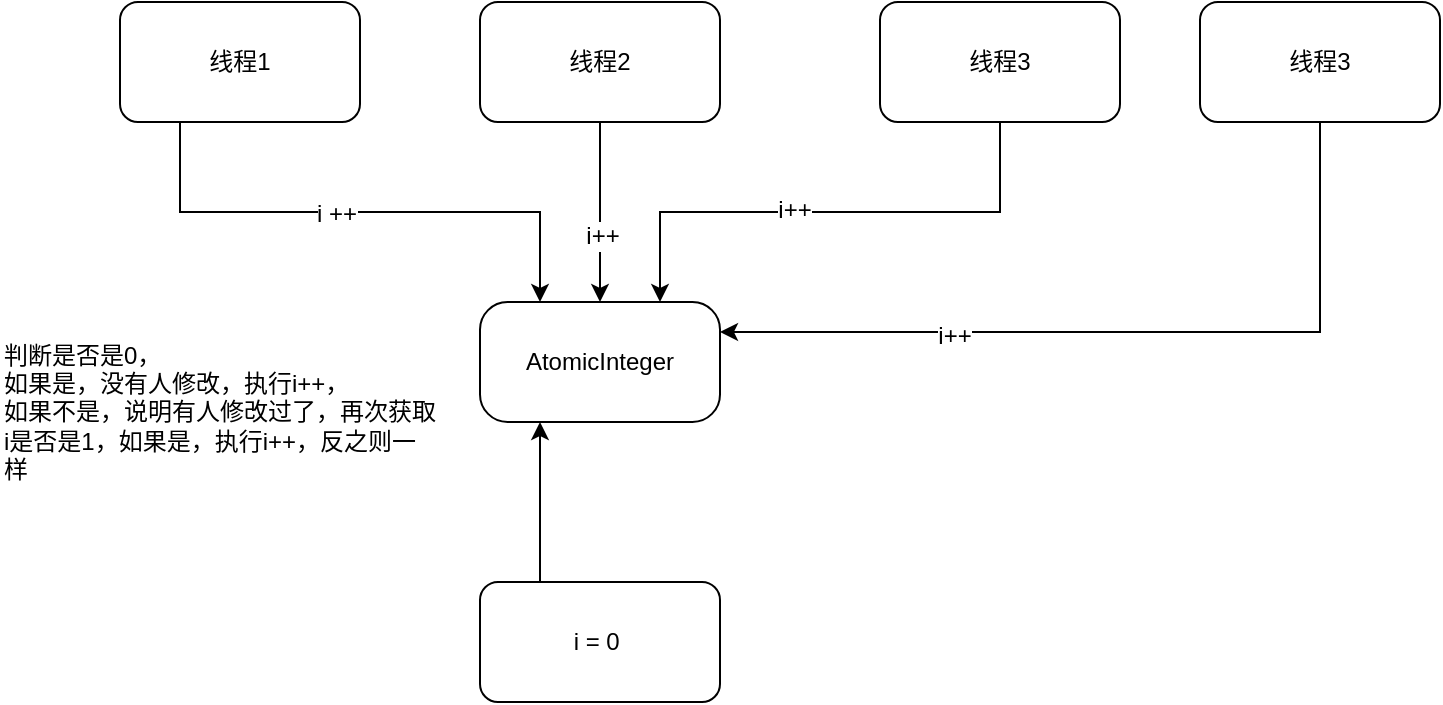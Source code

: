 <mxfile version="12.2.4" type="github" pages="1">
  <diagram id="vridho_IkfjbAIbAMsLd" name="第 1 页">
    <mxGraphModel dx="1422" dy="713" grid="1" gridSize="10" guides="1" tooltips="1" connect="1" arrows="1" fold="1" page="1" pageScale="1" pageWidth="827" pageHeight="1169" math="0" shadow="0">
      <root>
        <mxCell id="0"/>
        <mxCell id="1" parent="0"/>
        <mxCell id="TNPAEgGnEmfANEF-buTx-6" style="edgeStyle=orthogonalEdgeStyle;rounded=0;orthogonalLoop=1;jettySize=auto;html=1;exitX=0.25;exitY=0;exitDx=0;exitDy=0;entryX=0.25;entryY=1;entryDx=0;entryDy=0;" edge="1" parent="1" source="TNPAEgGnEmfANEF-buTx-1" target="TNPAEgGnEmfANEF-buTx-2">
          <mxGeometry relative="1" as="geometry"/>
        </mxCell>
        <mxCell id="TNPAEgGnEmfANEF-buTx-1" value="i = 0&amp;nbsp;" style="rounded=1;whiteSpace=wrap;html=1;" vertex="1" parent="1">
          <mxGeometry x="310" y="370" width="120" height="60" as="geometry"/>
        </mxCell>
        <mxCell id="TNPAEgGnEmfANEF-buTx-2" value="AtomicInteger" style="rounded=1;whiteSpace=wrap;html=1;arcSize=23;" vertex="1" parent="1">
          <mxGeometry x="310" y="230" width="120" height="60" as="geometry"/>
        </mxCell>
        <mxCell id="TNPAEgGnEmfANEF-buTx-7" style="edgeStyle=orthogonalEdgeStyle;rounded=0;orthogonalLoop=1;jettySize=auto;html=1;exitX=0.25;exitY=1;exitDx=0;exitDy=0;entryX=0.25;entryY=0;entryDx=0;entryDy=0;" edge="1" parent="1" source="TNPAEgGnEmfANEF-buTx-3" target="TNPAEgGnEmfANEF-buTx-2">
          <mxGeometry relative="1" as="geometry"/>
        </mxCell>
        <mxCell id="TNPAEgGnEmfANEF-buTx-9" value="i ++" style="text;html=1;resizable=0;points=[];align=center;verticalAlign=middle;labelBackgroundColor=#ffffff;" vertex="1" connectable="0" parent="TNPAEgGnEmfANEF-buTx-7">
          <mxGeometry x="-0.089" y="-1" relative="1" as="geometry">
            <mxPoint as="offset"/>
          </mxGeometry>
        </mxCell>
        <mxCell id="TNPAEgGnEmfANEF-buTx-3" value="线程1" style="rounded=1;whiteSpace=wrap;html=1;" vertex="1" parent="1">
          <mxGeometry x="130" y="80" width="120" height="60" as="geometry"/>
        </mxCell>
        <mxCell id="TNPAEgGnEmfANEF-buTx-13" style="edgeStyle=orthogonalEdgeStyle;rounded=0;orthogonalLoop=1;jettySize=auto;html=1;exitX=0.5;exitY=1;exitDx=0;exitDy=0;" edge="1" parent="1" source="TNPAEgGnEmfANEF-buTx-4" target="TNPAEgGnEmfANEF-buTx-2">
          <mxGeometry relative="1" as="geometry"/>
        </mxCell>
        <mxCell id="TNPAEgGnEmfANEF-buTx-18" value="i++" style="text;html=1;resizable=0;points=[];align=center;verticalAlign=middle;labelBackgroundColor=#ffffff;" vertex="1" connectable="0" parent="TNPAEgGnEmfANEF-buTx-13">
          <mxGeometry x="0.267" y="1" relative="1" as="geometry">
            <mxPoint as="offset"/>
          </mxGeometry>
        </mxCell>
        <mxCell id="TNPAEgGnEmfANEF-buTx-4" value="线程2" style="rounded=1;whiteSpace=wrap;html=1;" vertex="1" parent="1">
          <mxGeometry x="310" y="80" width="120" height="60" as="geometry"/>
        </mxCell>
        <mxCell id="TNPAEgGnEmfANEF-buTx-14" style="edgeStyle=orthogonalEdgeStyle;rounded=0;orthogonalLoop=1;jettySize=auto;html=1;exitX=0.5;exitY=1;exitDx=0;exitDy=0;entryX=0.75;entryY=0;entryDx=0;entryDy=0;" edge="1" parent="1" source="TNPAEgGnEmfANEF-buTx-5" target="TNPAEgGnEmfANEF-buTx-2">
          <mxGeometry relative="1" as="geometry"/>
        </mxCell>
        <mxCell id="TNPAEgGnEmfANEF-buTx-16" value="i++" style="text;html=1;resizable=0;points=[];align=center;verticalAlign=middle;labelBackgroundColor=#ffffff;" vertex="1" connectable="0" parent="TNPAEgGnEmfANEF-buTx-14">
          <mxGeometry x="0.139" y="-1" relative="1" as="geometry">
            <mxPoint as="offset"/>
          </mxGeometry>
        </mxCell>
        <mxCell id="TNPAEgGnEmfANEF-buTx-5" value="线程3" style="rounded=1;whiteSpace=wrap;html=1;" vertex="1" parent="1">
          <mxGeometry x="510" y="80" width="120" height="60" as="geometry"/>
        </mxCell>
        <mxCell id="TNPAEgGnEmfANEF-buTx-15" style="edgeStyle=orthogonalEdgeStyle;rounded=0;orthogonalLoop=1;jettySize=auto;html=1;exitX=0.5;exitY=1;exitDx=0;exitDy=0;entryX=1;entryY=0.25;entryDx=0;entryDy=0;" edge="1" parent="1" source="TNPAEgGnEmfANEF-buTx-8" target="TNPAEgGnEmfANEF-buTx-2">
          <mxGeometry relative="1" as="geometry"/>
        </mxCell>
        <mxCell id="TNPAEgGnEmfANEF-buTx-17" value="i++" style="text;html=1;resizable=0;points=[];align=center;verticalAlign=middle;labelBackgroundColor=#ffffff;" vertex="1" connectable="0" parent="TNPAEgGnEmfANEF-buTx-15">
          <mxGeometry x="0.422" y="2" relative="1" as="geometry">
            <mxPoint as="offset"/>
          </mxGeometry>
        </mxCell>
        <mxCell id="TNPAEgGnEmfANEF-buTx-8" value="线程3" style="rounded=1;whiteSpace=wrap;html=1;" vertex="1" parent="1">
          <mxGeometry x="670" y="80" width="120" height="60" as="geometry"/>
        </mxCell>
        <mxCell id="TNPAEgGnEmfANEF-buTx-10" value="判断是否是0，&lt;br&gt;如果是，没有人修改，执行i++，&lt;br&gt;如果不是，说明有人修改过了，再次获取i是否是1，如果是，执行i++，反之则一样" style="text;html=1;strokeColor=none;fillColor=none;align=left;verticalAlign=middle;whiteSpace=wrap;rounded=0;" vertex="1" parent="1">
          <mxGeometry x="70" y="210" width="220" height="150" as="geometry"/>
        </mxCell>
      </root>
    </mxGraphModel>
  </diagram>
</mxfile>
